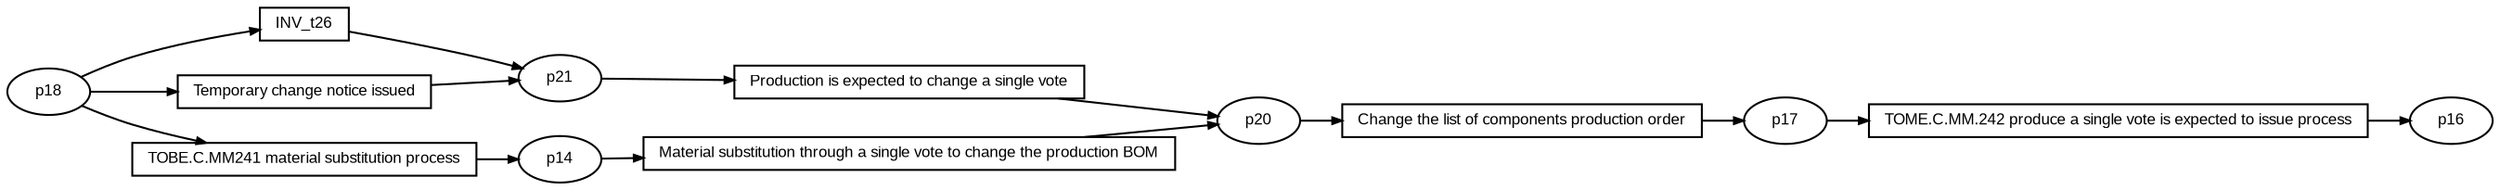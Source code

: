 digraph G {ranksep=".3"; fontsize="8"; remincross=true; margin="0.0,0.0"; fontname="Arial";rankdir="LR"; 
edge [arrowsize="0.5"];
node [height=".2",width=".2",fontname="Arial",fontsize="8"];
t0 [shape="box",label="INV_t26"];
t1 [shape="box",label="Production is expected to change a single vote"];
t2 [shape="box",label="TOME.C.MM.242 produce a single vote is expected to issue process"];
t3 [shape="box",label="Temporary change notice issued"];
t4 [shape="box",label="TOBE.C.MM241 material substitution process"];
t5 [shape="box",label="Material substitution through a single vote to change the production BOM"];
t6 [shape="box",label="Change the list of components production order"];
p0 [shape="oval",label="p14"];
p1 [shape="oval",label="p17"];
p2 [shape="oval",label="p21"];
p3 [shape="oval",label="p20"];
p4 [shape="oval",label="p18"];
p5 [shape="oval",label="p16"];
t2 -> p5[label=""];
p2 -> t1[label=""];
t5 -> p3[label=""];
p4 -> t4[label=""];
t1 -> p3[label=""];
t0 -> p2[label=""];
t6 -> p1[label=""];
p4 -> t3[label=""];
t4 -> p0[label=""];
t3 -> p2[label=""];
p3 -> t6[label=""];
p0 -> t5[label=""];
p1 -> t2[label=""];
p4 -> t0[label=""];
}
